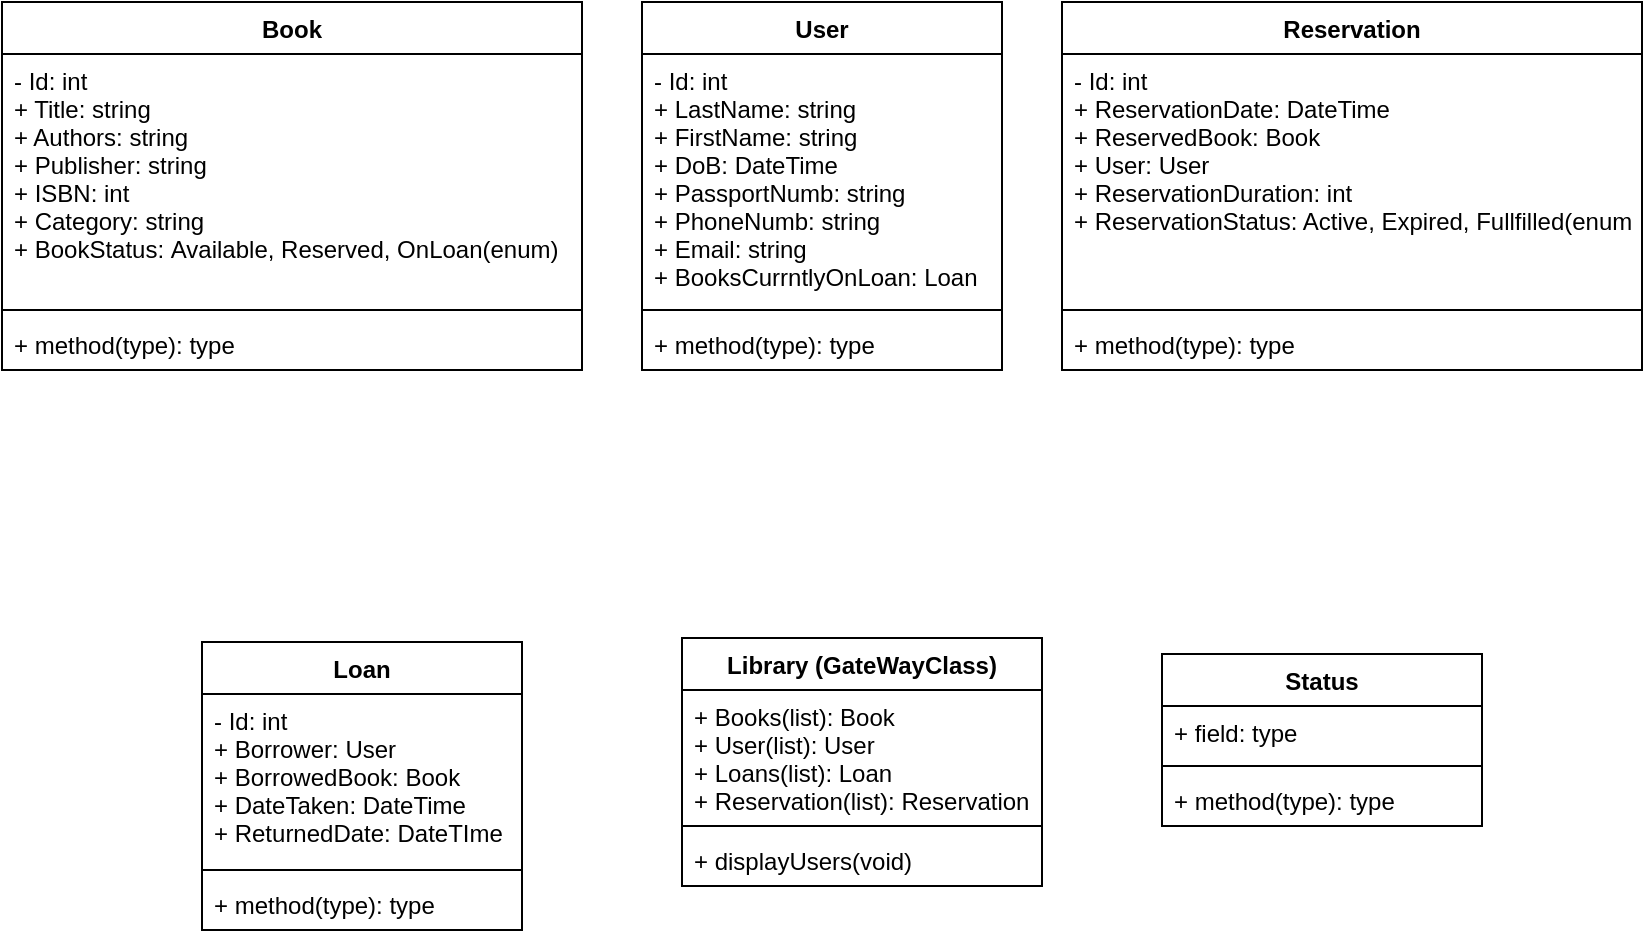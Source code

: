 <mxfile version="15.6.8" type="device"><diagram id="pdq9kfNnIRgo9UEoTqZe" name="Page-1"><mxGraphModel dx="1182" dy="774" grid="1" gridSize="10" guides="1" tooltips="1" connect="1" arrows="1" fold="1" page="1" pageScale="1" pageWidth="850" pageHeight="1100" math="0" shadow="0"><root><mxCell id="0"/><mxCell id="1" parent="0"/><mxCell id="YooByUiAn1RW5gWU8P2x-1" value="Book" style="swimlane;fontStyle=1;align=center;verticalAlign=top;childLayout=stackLayout;horizontal=1;startSize=26;horizontalStack=0;resizeParent=1;resizeParentMax=0;resizeLast=0;collapsible=1;marginBottom=0;fillColor=default;strokeColor=default;fontColor=default;" parent="1" vertex="1"><mxGeometry x="20" y="40" width="290" height="184" as="geometry"/></mxCell><mxCell id="YooByUiAn1RW5gWU8P2x-2" value="- Id: int&#10;+ Title: string&#10;+ Authors: string&#10;+ Publisher: string&#10;+ ISBN: int&#10;+ Category: string&#10;+ BookStatus: Available, Reserved, OnLoan(enum)" style="text;strokeColor=none;fillColor=none;align=left;verticalAlign=top;spacingLeft=4;spacingRight=4;overflow=hidden;rotatable=0;points=[[0,0.5],[1,0.5]];portConstraint=eastwest;fontColor=default;" parent="YooByUiAn1RW5gWU8P2x-1" vertex="1"><mxGeometry y="26" width="290" height="124" as="geometry"/></mxCell><mxCell id="YooByUiAn1RW5gWU8P2x-3" value="" style="line;strokeWidth=1;fillColor=none;align=left;verticalAlign=middle;spacingTop=-1;spacingLeft=3;spacingRight=3;rotatable=0;labelPosition=right;points=[];portConstraint=eastwest;" parent="YooByUiAn1RW5gWU8P2x-1" vertex="1"><mxGeometry y="150" width="290" height="8" as="geometry"/></mxCell><mxCell id="YooByUiAn1RW5gWU8P2x-4" value="+ method(type): type" style="text;strokeColor=none;fillColor=none;align=left;verticalAlign=top;spacingLeft=4;spacingRight=4;overflow=hidden;rotatable=0;points=[[0,0.5],[1,0.5]];portConstraint=eastwest;fontColor=default;" parent="YooByUiAn1RW5gWU8P2x-1" vertex="1"><mxGeometry y="158" width="290" height="26" as="geometry"/></mxCell><mxCell id="YooByUiAn1RW5gWU8P2x-5" value="User" style="swimlane;fontStyle=1;align=center;verticalAlign=top;childLayout=stackLayout;horizontal=1;startSize=26;horizontalStack=0;resizeParent=1;resizeParentMax=0;resizeLast=0;collapsible=1;marginBottom=0;fontColor=default;fillColor=default;strokeColor=default;" parent="1" vertex="1"><mxGeometry x="340" y="40" width="180" height="184" as="geometry"/></mxCell><mxCell id="YooByUiAn1RW5gWU8P2x-6" value="- Id: int&#10;+ LastName: string&#10;+ FirstName: string&#10;+ DoB: DateTime&#10;+ PassportNumb: string&#10;+ PhoneNumb: string&#10;+ Email: string&#10;+ BooksCurrntlyOnLoan: Loan" style="text;strokeColor=none;fillColor=none;align=left;verticalAlign=top;spacingLeft=4;spacingRight=4;overflow=hidden;rotatable=0;points=[[0,0.5],[1,0.5]];portConstraint=eastwest;fontColor=default;" parent="YooByUiAn1RW5gWU8P2x-5" vertex="1"><mxGeometry y="26" width="180" height="124" as="geometry"/></mxCell><mxCell id="YooByUiAn1RW5gWU8P2x-7" value="" style="line;strokeWidth=1;fillColor=none;align=left;verticalAlign=middle;spacingTop=-1;spacingLeft=3;spacingRight=3;rotatable=0;labelPosition=right;points=[];portConstraint=eastwest;fontColor=default;" parent="YooByUiAn1RW5gWU8P2x-5" vertex="1"><mxGeometry y="150" width="180" height="8" as="geometry"/></mxCell><mxCell id="YooByUiAn1RW5gWU8P2x-8" value="+ method(type): type" style="text;strokeColor=none;fillColor=none;align=left;verticalAlign=top;spacingLeft=4;spacingRight=4;overflow=hidden;rotatable=0;points=[[0,0.5],[1,0.5]];portConstraint=eastwest;fontColor=default;" parent="YooByUiAn1RW5gWU8P2x-5" vertex="1"><mxGeometry y="158" width="180" height="26" as="geometry"/></mxCell><mxCell id="YooByUiAn1RW5gWU8P2x-9" value="Reservation" style="swimlane;fontStyle=1;align=center;verticalAlign=top;childLayout=stackLayout;horizontal=1;startSize=26;horizontalStack=0;resizeParent=1;resizeParentMax=0;resizeLast=0;collapsible=1;marginBottom=0;fontColor=default;fillColor=default;strokeColor=default;" parent="1" vertex="1"><mxGeometry x="550" y="40" width="290" height="184" as="geometry"/></mxCell><mxCell id="YooByUiAn1RW5gWU8P2x-10" value="- Id: int&#10;+ ReservationDate: DateTime&#10;+ ReservedBook: Book&#10;+ User: User&#10;+ ReservationDuration: int&#10;+ ReservationStatus: Active, Expired, Fullfilled(enum)" style="text;strokeColor=none;fillColor=none;align=left;verticalAlign=top;spacingLeft=4;spacingRight=4;overflow=hidden;rotatable=0;points=[[0,0.5],[1,0.5]];portConstraint=eastwest;fontColor=default;" parent="YooByUiAn1RW5gWU8P2x-9" vertex="1"><mxGeometry y="26" width="290" height="124" as="geometry"/></mxCell><mxCell id="YooByUiAn1RW5gWU8P2x-11" value="" style="line;strokeWidth=1;fillColor=none;align=left;verticalAlign=middle;spacingTop=-1;spacingLeft=3;spacingRight=3;rotatable=0;labelPosition=right;points=[];portConstraint=eastwest;fontColor=default;" parent="YooByUiAn1RW5gWU8P2x-9" vertex="1"><mxGeometry y="150" width="290" height="8" as="geometry"/></mxCell><mxCell id="YooByUiAn1RW5gWU8P2x-12" value="+ method(type): type" style="text;strokeColor=none;fillColor=none;align=left;verticalAlign=top;spacingLeft=4;spacingRight=4;overflow=hidden;rotatable=0;points=[[0,0.5],[1,0.5]];portConstraint=eastwest;fontColor=default;" parent="YooByUiAn1RW5gWU8P2x-9" vertex="1"><mxGeometry y="158" width="290" height="26" as="geometry"/></mxCell><mxCell id="YooByUiAn1RW5gWU8P2x-13" value="Loan" style="swimlane;fontStyle=1;align=center;verticalAlign=top;childLayout=stackLayout;horizontal=1;startSize=26;horizontalStack=0;resizeParent=1;resizeParentMax=0;resizeLast=0;collapsible=1;marginBottom=0;fontColor=default;strokeColor=default;fillColor=default;" parent="1" vertex="1"><mxGeometry x="120" y="360" width="160" height="144" as="geometry"/></mxCell><mxCell id="YooByUiAn1RW5gWU8P2x-14" value="- Id: int&#10;+ Borrower: User&#10;+ BorrowedBook: Book&#10;+ DateTaken: DateTime&#10;+ ReturnedDate: DateTIme" style="text;strokeColor=none;fillColor=none;align=left;verticalAlign=top;spacingLeft=4;spacingRight=4;overflow=hidden;rotatable=0;points=[[0,0.5],[1,0.5]];portConstraint=eastwest;fontColor=default;" parent="YooByUiAn1RW5gWU8P2x-13" vertex="1"><mxGeometry y="26" width="160" height="84" as="geometry"/></mxCell><mxCell id="YooByUiAn1RW5gWU8P2x-15" value="" style="line;strokeWidth=1;fillColor=none;align=left;verticalAlign=middle;spacingTop=-1;spacingLeft=3;spacingRight=3;rotatable=0;labelPosition=right;points=[];portConstraint=eastwest;fontColor=default;" parent="YooByUiAn1RW5gWU8P2x-13" vertex="1"><mxGeometry y="110" width="160" height="8" as="geometry"/></mxCell><mxCell id="YooByUiAn1RW5gWU8P2x-16" value="+ method(type): type" style="text;strokeColor=none;fillColor=none;align=left;verticalAlign=top;spacingLeft=4;spacingRight=4;overflow=hidden;rotatable=0;points=[[0,0.5],[1,0.5]];portConstraint=eastwest;fontColor=default;" parent="YooByUiAn1RW5gWU8P2x-13" vertex="1"><mxGeometry y="118" width="160" height="26" as="geometry"/></mxCell><mxCell id="YooByUiAn1RW5gWU8P2x-17" value="Library (GateWayClass)" style="swimlane;fontStyle=1;align=center;verticalAlign=top;childLayout=stackLayout;horizontal=1;startSize=26;horizontalStack=0;resizeParent=1;resizeParentMax=0;resizeLast=0;collapsible=1;marginBottom=0;fontColor=default;strokeColor=default;fillColor=default;" parent="1" vertex="1"><mxGeometry x="360" y="358" width="180" height="124" as="geometry"/></mxCell><mxCell id="YooByUiAn1RW5gWU8P2x-18" value="+ Books(list): Book&#10;+ User(list): User&#10;+ Loans(list): Loan&#10;+ Reservation(list): Reservation" style="text;strokeColor=none;fillColor=none;align=left;verticalAlign=top;spacingLeft=4;spacingRight=4;overflow=hidden;rotatable=0;points=[[0,0.5],[1,0.5]];portConstraint=eastwest;fontColor=default;" parent="YooByUiAn1RW5gWU8P2x-17" vertex="1"><mxGeometry y="26" width="180" height="64" as="geometry"/></mxCell><mxCell id="YooByUiAn1RW5gWU8P2x-19" value="" style="line;strokeWidth=1;fillColor=none;align=left;verticalAlign=middle;spacingTop=-1;spacingLeft=3;spacingRight=3;rotatable=0;labelPosition=right;points=[];portConstraint=eastwest;fontColor=default;" parent="YooByUiAn1RW5gWU8P2x-17" vertex="1"><mxGeometry y="90" width="180" height="8" as="geometry"/></mxCell><mxCell id="YooByUiAn1RW5gWU8P2x-20" value="+ displayUsers(void)" style="text;strokeColor=none;fillColor=none;align=left;verticalAlign=top;spacingLeft=4;spacingRight=4;overflow=hidden;rotatable=0;points=[[0,0.5],[1,0.5]];portConstraint=eastwest;fontColor=default;" parent="YooByUiAn1RW5gWU8P2x-17" vertex="1"><mxGeometry y="98" width="180" height="26" as="geometry"/></mxCell><mxCell id="YooByUiAn1RW5gWU8P2x-22" value="Status" style="swimlane;fontStyle=1;align=center;verticalAlign=top;childLayout=stackLayout;horizontal=1;startSize=26;horizontalStack=0;resizeParent=1;resizeParentMax=0;resizeLast=0;collapsible=1;marginBottom=0;fontColor=default;strokeColor=default;fillColor=default;" parent="1" vertex="1"><mxGeometry x="600" y="366" width="160" height="86" as="geometry"/></mxCell><mxCell id="YooByUiAn1RW5gWU8P2x-23" value="+ field: type" style="text;strokeColor=none;fillColor=none;align=left;verticalAlign=top;spacingLeft=4;spacingRight=4;overflow=hidden;rotatable=0;points=[[0,0.5],[1,0.5]];portConstraint=eastwest;fontColor=default;" parent="YooByUiAn1RW5gWU8P2x-22" vertex="1"><mxGeometry y="26" width="160" height="26" as="geometry"/></mxCell><mxCell id="YooByUiAn1RW5gWU8P2x-24" value="" style="line;strokeWidth=1;fillColor=none;align=left;verticalAlign=middle;spacingTop=-1;spacingLeft=3;spacingRight=3;rotatable=0;labelPosition=right;points=[];portConstraint=eastwest;fontColor=default;" parent="YooByUiAn1RW5gWU8P2x-22" vertex="1"><mxGeometry y="52" width="160" height="8" as="geometry"/></mxCell><mxCell id="YooByUiAn1RW5gWU8P2x-25" value="+ method(type): type" style="text;strokeColor=none;fillColor=none;align=left;verticalAlign=top;spacingLeft=4;spacingRight=4;overflow=hidden;rotatable=0;points=[[0,0.5],[1,0.5]];portConstraint=eastwest;fontColor=default;" parent="YooByUiAn1RW5gWU8P2x-22" vertex="1"><mxGeometry y="60" width="160" height="26" as="geometry"/></mxCell></root></mxGraphModel></diagram></mxfile>